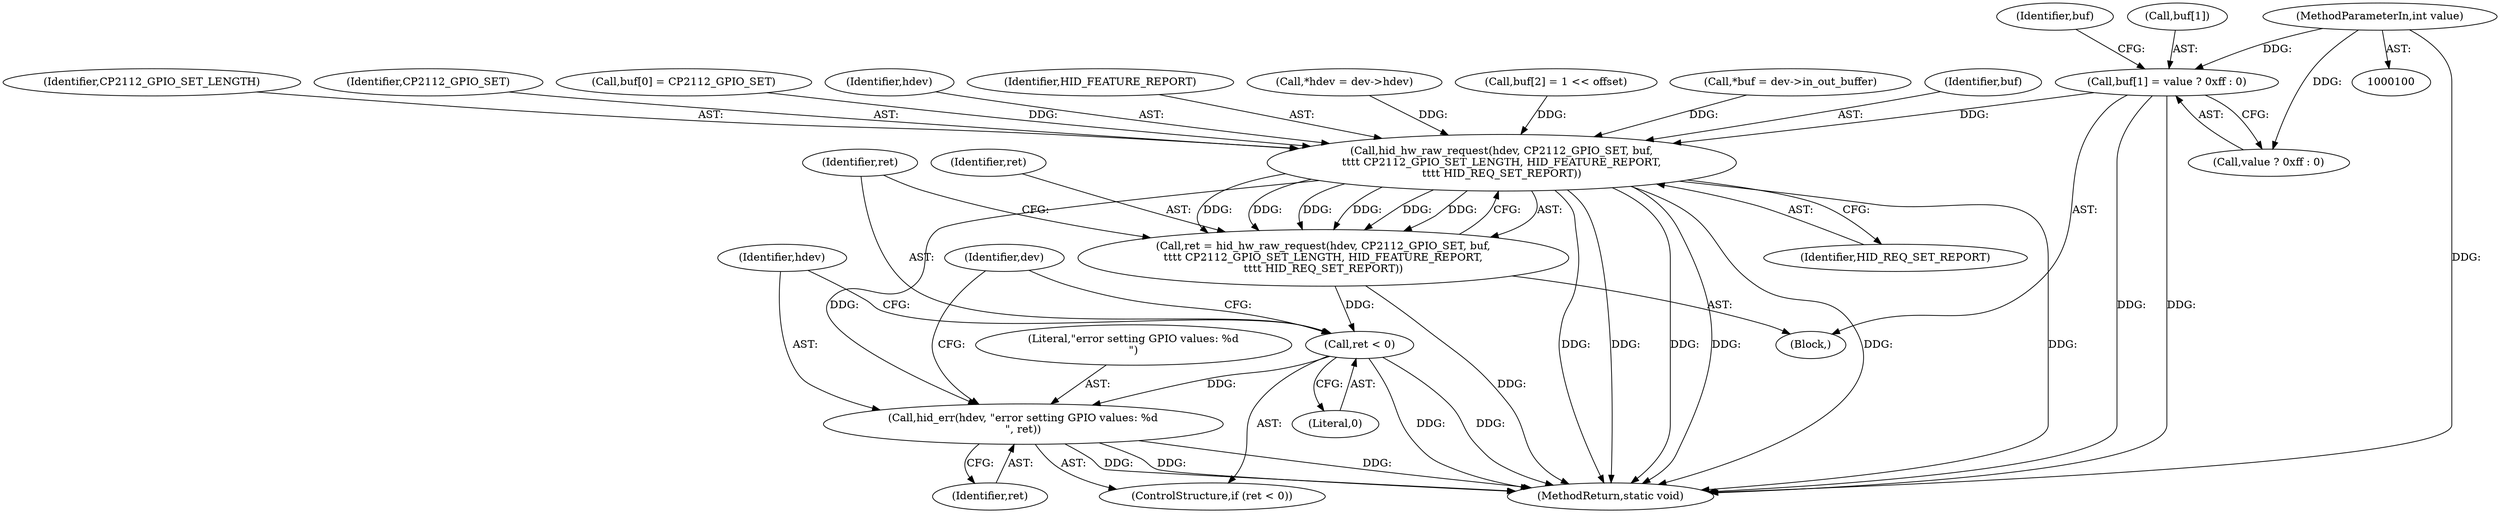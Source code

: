 digraph "0_linux_7a7b5df84b6b4e5d599c7289526eed96541a0654_2@array" {
"1000133" [label="(Call,buf[1] = value ? 0xff : 0)"];
"1000103" [label="(MethodParameterIn,int value)"];
"1000150" [label="(Call,hid_hw_raw_request(hdev, CP2112_GPIO_SET, buf,\n\t\t\t\t CP2112_GPIO_SET_LENGTH, HID_FEATURE_REPORT,\n\t\t\t\t HID_REQ_SET_REPORT))"];
"1000148" [label="(Call,ret = hid_hw_raw_request(hdev, CP2112_GPIO_SET, buf,\n\t\t\t\t CP2112_GPIO_SET_LENGTH, HID_FEATURE_REPORT,\n\t\t\t\t HID_REQ_SET_REPORT))"];
"1000158" [label="(Call,ret < 0)"];
"1000161" [label="(Call,hid_err(hdev, \"error setting GPIO values: %d\n\", ret))"];
"1000128" [label="(Call,buf[0] = CP2112_GPIO_SET)"];
"1000151" [label="(Identifier,hdev)"];
"1000143" [label="(Identifier,buf)"];
"1000137" [label="(Call,value ? 0xff : 0)"];
"1000155" [label="(Identifier,HID_FEATURE_REPORT)"];
"1000157" [label="(ControlStructure,if (ret < 0))"];
"1000104" [label="(Block,)"];
"1000111" [label="(Call,*hdev = dev->hdev)"];
"1000141" [label="(Call,buf[2] = 1 << offset)"];
"1000117" [label="(Call,*buf = dev->in_out_buffer)"];
"1000161" [label="(Call,hid_err(hdev, \"error setting GPIO values: %d\n\", ret))"];
"1000156" [label="(Identifier,HID_REQ_SET_REPORT)"];
"1000164" [label="(Identifier,ret)"];
"1000148" [label="(Call,ret = hid_hw_raw_request(hdev, CP2112_GPIO_SET, buf,\n\t\t\t\t CP2112_GPIO_SET_LENGTH, HID_FEATURE_REPORT,\n\t\t\t\t HID_REQ_SET_REPORT))"];
"1000160" [label="(Literal,0)"];
"1000153" [label="(Identifier,buf)"];
"1000133" [label="(Call,buf[1] = value ? 0xff : 0)"];
"1000159" [label="(Identifier,ret)"];
"1000162" [label="(Identifier,hdev)"];
"1000168" [label="(Identifier,dev)"];
"1000103" [label="(MethodParameterIn,int value)"];
"1000163" [label="(Literal,\"error setting GPIO values: %d\n\")"];
"1000149" [label="(Identifier,ret)"];
"1000154" [label="(Identifier,CP2112_GPIO_SET_LENGTH)"];
"1000134" [label="(Call,buf[1])"];
"1000170" [label="(MethodReturn,static void)"];
"1000152" [label="(Identifier,CP2112_GPIO_SET)"];
"1000150" [label="(Call,hid_hw_raw_request(hdev, CP2112_GPIO_SET, buf,\n\t\t\t\t CP2112_GPIO_SET_LENGTH, HID_FEATURE_REPORT,\n\t\t\t\t HID_REQ_SET_REPORT))"];
"1000158" [label="(Call,ret < 0)"];
"1000133" -> "1000104"  [label="AST: "];
"1000133" -> "1000137"  [label="CFG: "];
"1000134" -> "1000133"  [label="AST: "];
"1000137" -> "1000133"  [label="AST: "];
"1000143" -> "1000133"  [label="CFG: "];
"1000133" -> "1000170"  [label="DDG: "];
"1000133" -> "1000170"  [label="DDG: "];
"1000103" -> "1000133"  [label="DDG: "];
"1000133" -> "1000150"  [label="DDG: "];
"1000103" -> "1000100"  [label="AST: "];
"1000103" -> "1000170"  [label="DDG: "];
"1000103" -> "1000137"  [label="DDG: "];
"1000150" -> "1000148"  [label="AST: "];
"1000150" -> "1000156"  [label="CFG: "];
"1000151" -> "1000150"  [label="AST: "];
"1000152" -> "1000150"  [label="AST: "];
"1000153" -> "1000150"  [label="AST: "];
"1000154" -> "1000150"  [label="AST: "];
"1000155" -> "1000150"  [label="AST: "];
"1000156" -> "1000150"  [label="AST: "];
"1000148" -> "1000150"  [label="CFG: "];
"1000150" -> "1000170"  [label="DDG: "];
"1000150" -> "1000170"  [label="DDG: "];
"1000150" -> "1000170"  [label="DDG: "];
"1000150" -> "1000170"  [label="DDG: "];
"1000150" -> "1000170"  [label="DDG: "];
"1000150" -> "1000170"  [label="DDG: "];
"1000150" -> "1000148"  [label="DDG: "];
"1000150" -> "1000148"  [label="DDG: "];
"1000150" -> "1000148"  [label="DDG: "];
"1000150" -> "1000148"  [label="DDG: "];
"1000150" -> "1000148"  [label="DDG: "];
"1000150" -> "1000148"  [label="DDG: "];
"1000111" -> "1000150"  [label="DDG: "];
"1000141" -> "1000150"  [label="DDG: "];
"1000117" -> "1000150"  [label="DDG: "];
"1000128" -> "1000150"  [label="DDG: "];
"1000150" -> "1000161"  [label="DDG: "];
"1000148" -> "1000104"  [label="AST: "];
"1000149" -> "1000148"  [label="AST: "];
"1000159" -> "1000148"  [label="CFG: "];
"1000148" -> "1000170"  [label="DDG: "];
"1000148" -> "1000158"  [label="DDG: "];
"1000158" -> "1000157"  [label="AST: "];
"1000158" -> "1000160"  [label="CFG: "];
"1000159" -> "1000158"  [label="AST: "];
"1000160" -> "1000158"  [label="AST: "];
"1000162" -> "1000158"  [label="CFG: "];
"1000168" -> "1000158"  [label="CFG: "];
"1000158" -> "1000170"  [label="DDG: "];
"1000158" -> "1000170"  [label="DDG: "];
"1000158" -> "1000161"  [label="DDG: "];
"1000161" -> "1000157"  [label="AST: "];
"1000161" -> "1000164"  [label="CFG: "];
"1000162" -> "1000161"  [label="AST: "];
"1000163" -> "1000161"  [label="AST: "];
"1000164" -> "1000161"  [label="AST: "];
"1000168" -> "1000161"  [label="CFG: "];
"1000161" -> "1000170"  [label="DDG: "];
"1000161" -> "1000170"  [label="DDG: "];
"1000161" -> "1000170"  [label="DDG: "];
}
